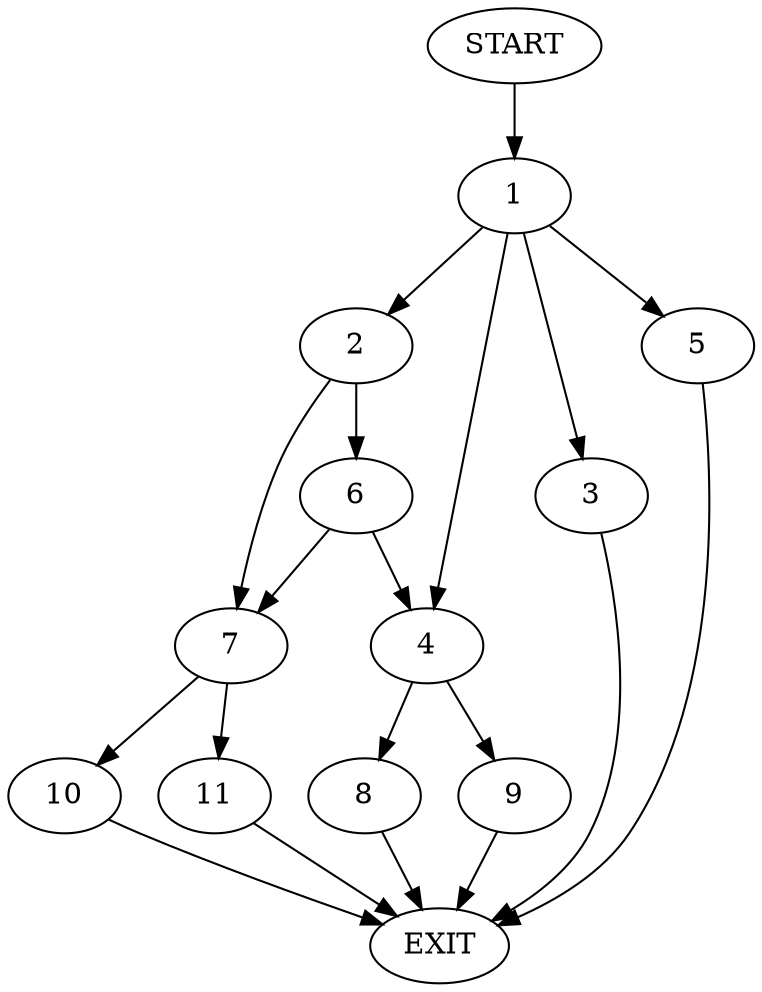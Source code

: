 digraph {
0 [label="START"]
12 [label="EXIT"]
0 -> 1
1 -> 2
1 -> 3
1 -> 4
1 -> 5
5 -> 12
2 -> 6
2 -> 7
4 -> 8
4 -> 9
3 -> 12
6 -> 7
6 -> 4
7 -> 10
7 -> 11
11 -> 12
10 -> 12
9 -> 12
8 -> 12
}
